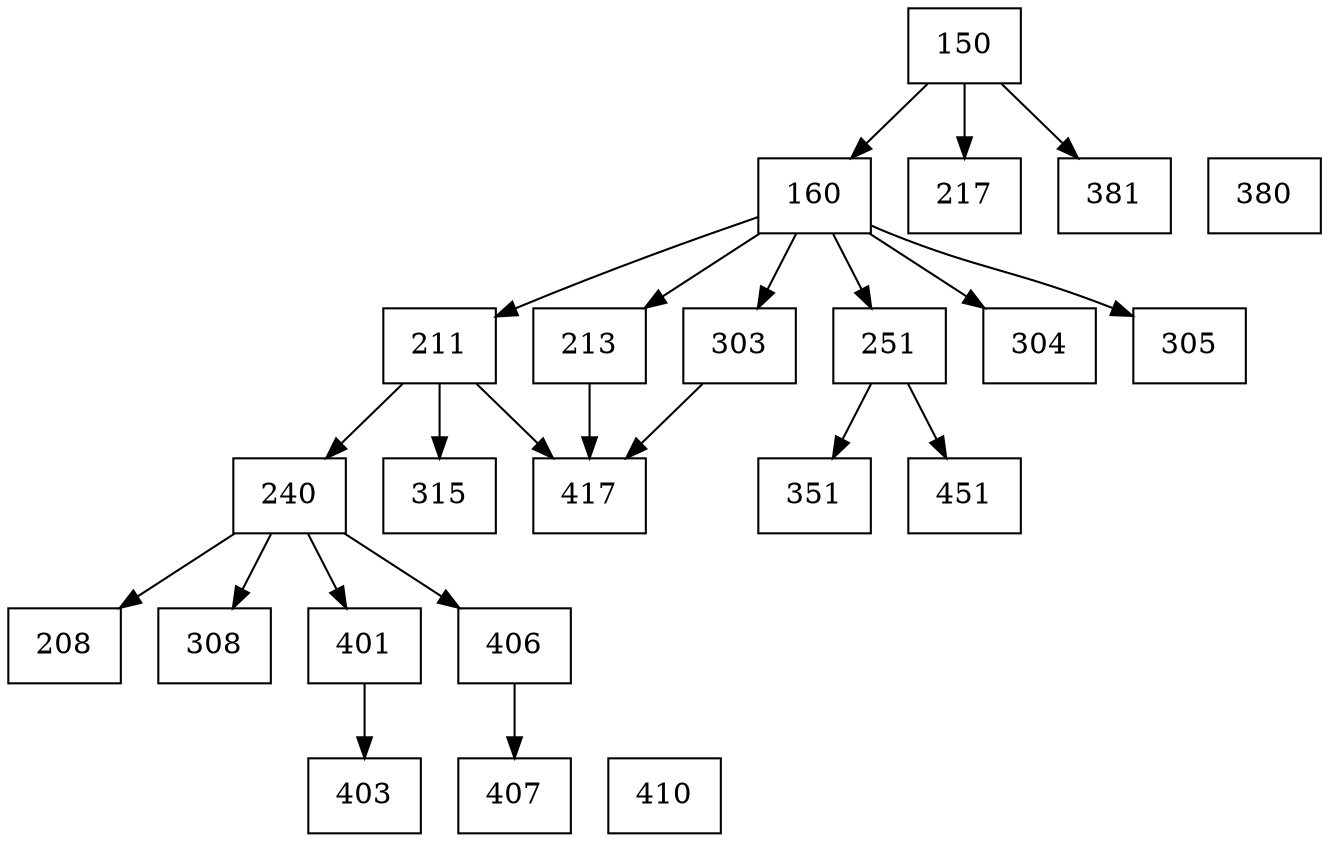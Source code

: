 digraph E {  /* box is full course, oval is half, octagon is half or full
        graph[fontsize=12pt];
	/* 104 [shape=box]; */  
	/* 105 [shape=box]; */  
	/* 120 [shape=box]; */  
	/* 130 [shape=box]; */  
	150 [shape=box];  
	160 [shape=box];  
	/* 207 [shape=box]; */  
	208 [shape=box];  
	211 [shape=box];  
	213 [shape=box];  
	217 [shape=box];  
	240 [shape=box];  
	251 [shape=box];  
	303 [shape=box];  
	304 [shape=box];  
	305 [shape=box];  
	308 [shape=box];  
	315 [shape=box];  
	351 [shape=box];  
	380 [shape=box];  
	381 [shape=box];  
	/* 399 [shape=box]; */  
	401 [shape=box];  
	403 [shape=box];  
	406 [shape=box];  
	407 [shape=box];  
	410 [shape=box];  
	417 [shape=box];  
	451 [shape=box];  
	/* 490 [shape=box]; */  
	/* 495 [shape=box]; */  
        150 -> 160;
        /* 150 -> 207; */
        /* 207 -> 208; */
        240 -> 208;
        160 -> 211; 
        160 -> 213;
        150 -> 217;
        211 -> 240;
        160 -> 251;
        160 -> 303;
        160 -> 304;
        160 -> 305;
        /* 160 -> 308; */
        240 -> 308;
        211 -> 315;
        251 -> 351;
        150 -> 381;
        240 -> 401;
        401 -> 403;
        240 -> 406;
        406 -> 407;
        211 -> 417;
        213 -> 417;
        303 -> 417;
        251 -> 451;
        { rank=same; 403; 410 };
        { rank=same; 160; 380 }; 

}